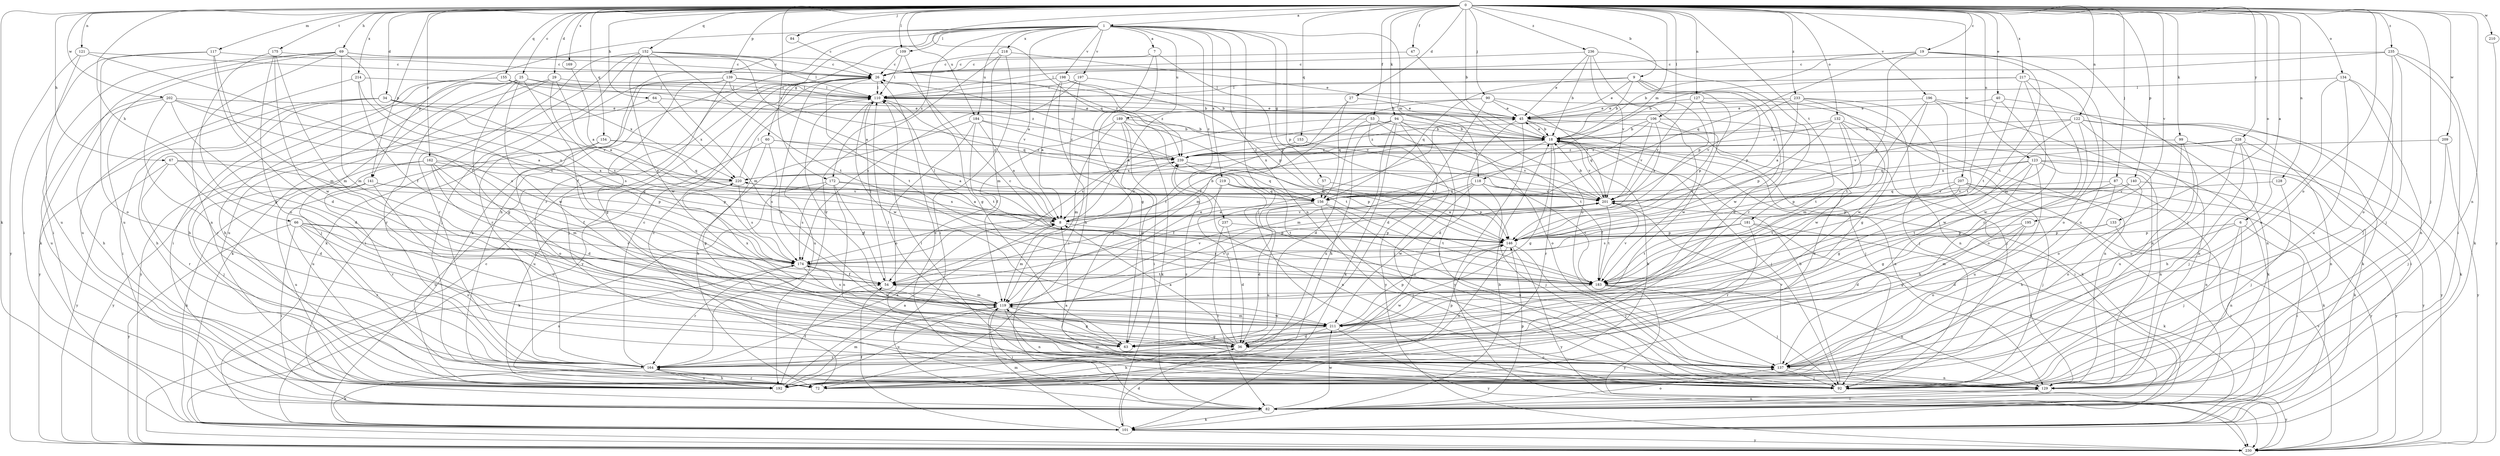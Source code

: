 strict digraph  {
0;
1;
6;
7;
8;
9;
18;
19;
25;
26;
27;
29;
34;
36;
40;
45;
47;
53;
54;
57;
60;
63;
64;
66;
67;
69;
72;
82;
84;
87;
90;
92;
94;
99;
101;
106;
109;
110;
117;
118;
119;
121;
122;
123;
127;
128;
129;
132;
133;
134;
137;
139;
140;
141;
146;
152;
153;
154;
155;
156;
162;
164;
169;
172;
174;
175;
181;
183;
184;
189;
192;
195;
196;
197;
198;
201;
202;
207;
209;
210;
211;
214;
217;
218;
219;
220;
228;
230;
233;
235;
236;
237;
239;
0 -> 1  [label=a];
0 -> 6  [label=a];
0 -> 9  [label=b];
0 -> 18  [label=b];
0 -> 19  [label=c];
0 -> 25  [label=c];
0 -> 27  [label=d];
0 -> 29  [label=d];
0 -> 34  [label=d];
0 -> 40  [label=e];
0 -> 47  [label=f];
0 -> 53  [label=f];
0 -> 64  [label=h];
0 -> 66  [label=h];
0 -> 67  [label=h];
0 -> 69  [label=h];
0 -> 84  [label=j];
0 -> 87  [label=j];
0 -> 90  [label=j];
0 -> 92  [label=j];
0 -> 94  [label=k];
0 -> 99  [label=k];
0 -> 101  [label=k];
0 -> 106  [label=l];
0 -> 109  [label=l];
0 -> 117  [label=m];
0 -> 118  [label=m];
0 -> 121  [label=n];
0 -> 122  [label=n];
0 -> 123  [label=n];
0 -> 127  [label=n];
0 -> 128  [label=n];
0 -> 129  [label=n];
0 -> 132  [label=o];
0 -> 133  [label=o];
0 -> 134  [label=o];
0 -> 137  [label=o];
0 -> 139  [label=p];
0 -> 140  [label=p];
0 -> 141  [label=p];
0 -> 152  [label=q];
0 -> 153  [label=q];
0 -> 154  [label=q];
0 -> 155  [label=q];
0 -> 156  [label=q];
0 -> 162  [label=r];
0 -> 169  [label=s];
0 -> 172  [label=s];
0 -> 175  [label=t];
0 -> 181  [label=t];
0 -> 184  [label=u];
0 -> 195  [label=v];
0 -> 196  [label=v];
0 -> 202  [label=w];
0 -> 207  [label=w];
0 -> 209  [label=w];
0 -> 210  [label=w];
0 -> 214  [label=x];
0 -> 217  [label=x];
0 -> 228  [label=y];
0 -> 233  [label=z];
0 -> 235  [label=z];
0 -> 236  [label=z];
1 -> 7  [label=a];
1 -> 8  [label=a];
1 -> 57  [label=g];
1 -> 60  [label=g];
1 -> 72  [label=h];
1 -> 92  [label=j];
1 -> 101  [label=k];
1 -> 109  [label=l];
1 -> 118  [label=m];
1 -> 129  [label=n];
1 -> 141  [label=p];
1 -> 146  [label=p];
1 -> 164  [label=r];
1 -> 172  [label=s];
1 -> 184  [label=u];
1 -> 189  [label=u];
1 -> 197  [label=v];
1 -> 198  [label=v];
1 -> 218  [label=x];
1 -> 219  [label=x];
1 -> 237  [label=z];
6 -> 36  [label=d];
6 -> 82  [label=i];
6 -> 92  [label=j];
6 -> 129  [label=n];
6 -> 146  [label=p];
7 -> 26  [label=c];
7 -> 63  [label=g];
7 -> 72  [label=h];
7 -> 146  [label=p];
8 -> 18  [label=b];
8 -> 119  [label=m];
8 -> 146  [label=p];
8 -> 201  [label=v];
8 -> 220  [label=x];
8 -> 239  [label=z];
9 -> 18  [label=b];
9 -> 36  [label=d];
9 -> 45  [label=e];
9 -> 110  [label=l];
9 -> 146  [label=p];
9 -> 156  [label=q];
9 -> 211  [label=w];
18 -> 45  [label=e];
18 -> 63  [label=g];
18 -> 82  [label=i];
18 -> 92  [label=j];
18 -> 119  [label=m];
18 -> 129  [label=n];
18 -> 164  [label=r];
18 -> 201  [label=v];
18 -> 220  [label=x];
18 -> 239  [label=z];
19 -> 18  [label=b];
19 -> 26  [label=c];
19 -> 92  [label=j];
19 -> 146  [label=p];
19 -> 156  [label=q];
19 -> 183  [label=t];
19 -> 192  [label=u];
25 -> 18  [label=b];
25 -> 54  [label=f];
25 -> 63  [label=g];
25 -> 72  [label=h];
25 -> 92  [label=j];
25 -> 110  [label=l];
25 -> 192  [label=u];
25 -> 211  [label=w];
26 -> 110  [label=l];
26 -> 183  [label=t];
26 -> 230  [label=y];
27 -> 45  [label=e];
27 -> 119  [label=m];
27 -> 156  [label=q];
29 -> 8  [label=a];
29 -> 101  [label=k];
29 -> 110  [label=l];
29 -> 164  [label=r];
29 -> 174  [label=s];
34 -> 45  [label=e];
34 -> 72  [label=h];
34 -> 82  [label=i];
34 -> 174  [label=s];
34 -> 201  [label=v];
34 -> 230  [label=y];
36 -> 8  [label=a];
36 -> 26  [label=c];
36 -> 72  [label=h];
36 -> 137  [label=o];
36 -> 164  [label=r];
36 -> 239  [label=z];
40 -> 45  [label=e];
40 -> 129  [label=n];
40 -> 183  [label=t];
40 -> 211  [label=w];
45 -> 18  [label=b];
45 -> 36  [label=d];
45 -> 92  [label=j];
45 -> 101  [label=k];
45 -> 230  [label=y];
47 -> 26  [label=c];
47 -> 137  [label=o];
53 -> 8  [label=a];
53 -> 18  [label=b];
53 -> 36  [label=d];
53 -> 92  [label=j];
53 -> 183  [label=t];
54 -> 110  [label=l];
54 -> 119  [label=m];
54 -> 201  [label=v];
57 -> 146  [label=p];
57 -> 156  [label=q];
60 -> 8  [label=a];
60 -> 63  [label=g];
60 -> 174  [label=s];
60 -> 192  [label=u];
60 -> 239  [label=z];
63 -> 110  [label=l];
64 -> 45  [label=e];
64 -> 220  [label=x];
64 -> 230  [label=y];
66 -> 54  [label=f];
66 -> 82  [label=i];
66 -> 137  [label=o];
66 -> 146  [label=p];
66 -> 164  [label=r];
66 -> 174  [label=s];
66 -> 230  [label=y];
67 -> 36  [label=d];
67 -> 146  [label=p];
67 -> 164  [label=r];
67 -> 220  [label=x];
67 -> 230  [label=y];
69 -> 26  [label=c];
69 -> 82  [label=i];
69 -> 101  [label=k];
69 -> 119  [label=m];
69 -> 129  [label=n];
69 -> 174  [label=s];
69 -> 192  [label=u];
69 -> 239  [label=z];
72 -> 18  [label=b];
72 -> 26  [label=c];
72 -> 164  [label=r];
82 -> 101  [label=k];
82 -> 129  [label=n];
82 -> 137  [label=o];
82 -> 146  [label=p];
82 -> 211  [label=w];
84 -> 26  [label=c];
87 -> 63  [label=g];
87 -> 72  [label=h];
87 -> 129  [label=n];
87 -> 201  [label=v];
90 -> 8  [label=a];
90 -> 36  [label=d];
90 -> 45  [label=e];
90 -> 54  [label=f];
90 -> 183  [label=t];
90 -> 201  [label=v];
92 -> 18  [label=b];
92 -> 26  [label=c];
92 -> 230  [label=y];
92 -> 239  [label=z];
94 -> 18  [label=b];
94 -> 54  [label=f];
94 -> 72  [label=h];
94 -> 92  [label=j];
94 -> 101  [label=k];
94 -> 137  [label=o];
94 -> 174  [label=s];
94 -> 192  [label=u];
94 -> 230  [label=y];
99 -> 137  [label=o];
99 -> 192  [label=u];
99 -> 230  [label=y];
99 -> 239  [label=z];
101 -> 18  [label=b];
101 -> 36  [label=d];
101 -> 54  [label=f];
101 -> 119  [label=m];
101 -> 230  [label=y];
106 -> 8  [label=a];
106 -> 18  [label=b];
106 -> 101  [label=k];
106 -> 156  [label=q];
106 -> 192  [label=u];
106 -> 201  [label=v];
106 -> 239  [label=z];
109 -> 26  [label=c];
109 -> 63  [label=g];
109 -> 110  [label=l];
110 -> 45  [label=e];
110 -> 156  [label=q];
110 -> 192  [label=u];
110 -> 201  [label=v];
110 -> 211  [label=w];
117 -> 26  [label=c];
117 -> 36  [label=d];
117 -> 82  [label=i];
117 -> 119  [label=m];
117 -> 137  [label=o];
118 -> 54  [label=f];
118 -> 92  [label=j];
118 -> 156  [label=q];
118 -> 183  [label=t];
118 -> 201  [label=v];
118 -> 211  [label=w];
119 -> 45  [label=e];
119 -> 63  [label=g];
119 -> 82  [label=i];
119 -> 129  [label=n];
119 -> 174  [label=s];
119 -> 192  [label=u];
119 -> 201  [label=v];
119 -> 211  [label=w];
119 -> 220  [label=x];
121 -> 26  [label=c];
121 -> 183  [label=t];
121 -> 192  [label=u];
121 -> 230  [label=y];
122 -> 18  [label=b];
122 -> 82  [label=i];
122 -> 101  [label=k];
122 -> 129  [label=n];
122 -> 137  [label=o];
122 -> 201  [label=v];
122 -> 211  [label=w];
123 -> 63  [label=g];
123 -> 72  [label=h];
123 -> 101  [label=k];
123 -> 129  [label=n];
123 -> 146  [label=p];
123 -> 192  [label=u];
123 -> 220  [label=x];
123 -> 230  [label=y];
127 -> 45  [label=e];
127 -> 82  [label=i];
127 -> 146  [label=p];
127 -> 201  [label=v];
127 -> 211  [label=w];
128 -> 92  [label=j];
128 -> 201  [label=v];
129 -> 8  [label=a];
129 -> 82  [label=i];
129 -> 110  [label=l];
129 -> 119  [label=m];
132 -> 18  [label=b];
132 -> 119  [label=m];
132 -> 129  [label=n];
132 -> 146  [label=p];
132 -> 183  [label=t];
132 -> 211  [label=w];
132 -> 239  [label=z];
133 -> 82  [label=i];
133 -> 119  [label=m];
133 -> 146  [label=p];
134 -> 92  [label=j];
134 -> 110  [label=l];
134 -> 129  [label=n];
134 -> 137  [label=o];
134 -> 192  [label=u];
137 -> 92  [label=j];
137 -> 129  [label=n];
137 -> 201  [label=v];
139 -> 18  [label=b];
139 -> 63  [label=g];
139 -> 82  [label=i];
139 -> 92  [label=j];
139 -> 110  [label=l];
139 -> 164  [label=r];
139 -> 201  [label=v];
140 -> 137  [label=o];
140 -> 146  [label=p];
140 -> 183  [label=t];
140 -> 201  [label=v];
140 -> 230  [label=y];
141 -> 101  [label=k];
141 -> 137  [label=o];
141 -> 156  [label=q];
141 -> 164  [label=r];
141 -> 192  [label=u];
141 -> 201  [label=v];
146 -> 92  [label=j];
146 -> 110  [label=l];
146 -> 174  [label=s];
146 -> 192  [label=u];
146 -> 230  [label=y];
152 -> 8  [label=a];
152 -> 26  [label=c];
152 -> 92  [label=j];
152 -> 101  [label=k];
152 -> 110  [label=l];
152 -> 119  [label=m];
152 -> 164  [label=r];
152 -> 183  [label=t];
152 -> 211  [label=w];
153 -> 201  [label=v];
153 -> 239  [label=z];
154 -> 137  [label=o];
154 -> 156  [label=q];
154 -> 192  [label=u];
154 -> 239  [label=z];
155 -> 72  [label=h];
155 -> 82  [label=i];
155 -> 110  [label=l];
155 -> 220  [label=x];
155 -> 239  [label=z];
156 -> 8  [label=a];
156 -> 36  [label=d];
156 -> 92  [label=j];
156 -> 129  [label=n];
156 -> 183  [label=t];
156 -> 192  [label=u];
162 -> 36  [label=d];
162 -> 54  [label=f];
162 -> 92  [label=j];
162 -> 119  [label=m];
162 -> 146  [label=p];
162 -> 220  [label=x];
162 -> 230  [label=y];
164 -> 8  [label=a];
164 -> 26  [label=c];
164 -> 72  [label=h];
164 -> 101  [label=k];
164 -> 146  [label=p];
164 -> 192  [label=u];
169 -> 8  [label=a];
172 -> 8  [label=a];
172 -> 54  [label=f];
172 -> 101  [label=k];
172 -> 129  [label=n];
172 -> 174  [label=s];
172 -> 201  [label=v];
174 -> 54  [label=f];
174 -> 164  [label=r];
174 -> 183  [label=t];
174 -> 211  [label=w];
175 -> 26  [label=c];
175 -> 63  [label=g];
175 -> 119  [label=m];
175 -> 137  [label=o];
175 -> 211  [label=w];
181 -> 82  [label=i];
181 -> 101  [label=k];
181 -> 146  [label=p];
181 -> 164  [label=r];
181 -> 174  [label=s];
181 -> 183  [label=t];
183 -> 26  [label=c];
183 -> 92  [label=j];
183 -> 129  [label=n];
183 -> 201  [label=v];
183 -> 211  [label=w];
183 -> 230  [label=y];
184 -> 8  [label=a];
184 -> 18  [label=b];
184 -> 72  [label=h];
184 -> 137  [label=o];
184 -> 183  [label=t];
184 -> 239  [label=z];
189 -> 18  [label=b];
189 -> 54  [label=f];
189 -> 63  [label=g];
189 -> 82  [label=i];
189 -> 101  [label=k];
189 -> 119  [label=m];
189 -> 183  [label=t];
192 -> 8  [label=a];
192 -> 54  [label=f];
192 -> 119  [label=m];
192 -> 174  [label=s];
195 -> 36  [label=d];
195 -> 63  [label=g];
195 -> 137  [label=o];
195 -> 146  [label=p];
196 -> 45  [label=e];
196 -> 63  [label=g];
196 -> 92  [label=j];
196 -> 101  [label=k];
196 -> 129  [label=n];
196 -> 183  [label=t];
197 -> 18  [label=b];
197 -> 82  [label=i];
197 -> 110  [label=l];
197 -> 174  [label=s];
198 -> 8  [label=a];
198 -> 92  [label=j];
198 -> 110  [label=l];
198 -> 146  [label=p];
198 -> 239  [label=z];
201 -> 8  [label=a];
201 -> 18  [label=b];
201 -> 183  [label=t];
202 -> 8  [label=a];
202 -> 36  [label=d];
202 -> 45  [label=e];
202 -> 72  [label=h];
202 -> 164  [label=r];
202 -> 174  [label=s];
202 -> 192  [label=u];
207 -> 54  [label=f];
207 -> 92  [label=j];
207 -> 101  [label=k];
207 -> 156  [label=q];
207 -> 183  [label=t];
207 -> 230  [label=y];
209 -> 92  [label=j];
209 -> 230  [label=y];
209 -> 239  [label=z];
210 -> 230  [label=y];
211 -> 36  [label=d];
211 -> 63  [label=g];
211 -> 110  [label=l];
211 -> 119  [label=m];
211 -> 146  [label=p];
211 -> 230  [label=y];
214 -> 54  [label=f];
214 -> 110  [label=l];
214 -> 174  [label=s];
214 -> 192  [label=u];
217 -> 18  [label=b];
217 -> 110  [label=l];
217 -> 119  [label=m];
217 -> 137  [label=o];
217 -> 164  [label=r];
217 -> 183  [label=t];
218 -> 26  [label=c];
218 -> 45  [label=e];
218 -> 82  [label=i];
218 -> 119  [label=m];
218 -> 164  [label=r];
219 -> 129  [label=n];
219 -> 137  [label=o];
219 -> 156  [label=q];
219 -> 174  [label=s];
219 -> 183  [label=t];
220 -> 110  [label=l];
220 -> 174  [label=s];
220 -> 192  [label=u];
220 -> 201  [label=v];
228 -> 72  [label=h];
228 -> 92  [label=j];
228 -> 129  [label=n];
228 -> 137  [label=o];
228 -> 156  [label=q];
228 -> 239  [label=z];
230 -> 26  [label=c];
230 -> 201  [label=v];
233 -> 8  [label=a];
233 -> 45  [label=e];
233 -> 92  [label=j];
233 -> 129  [label=n];
233 -> 201  [label=v];
233 -> 211  [label=w];
235 -> 26  [label=c];
235 -> 82  [label=i];
235 -> 92  [label=j];
235 -> 101  [label=k];
235 -> 110  [label=l];
235 -> 137  [label=o];
236 -> 18  [label=b];
236 -> 26  [label=c];
236 -> 45  [label=e];
236 -> 146  [label=p];
236 -> 164  [label=r];
236 -> 201  [label=v];
237 -> 36  [label=d];
237 -> 82  [label=i];
237 -> 146  [label=p];
239 -> 26  [label=c];
239 -> 146  [label=p];
239 -> 156  [label=q];
239 -> 220  [label=x];
}

